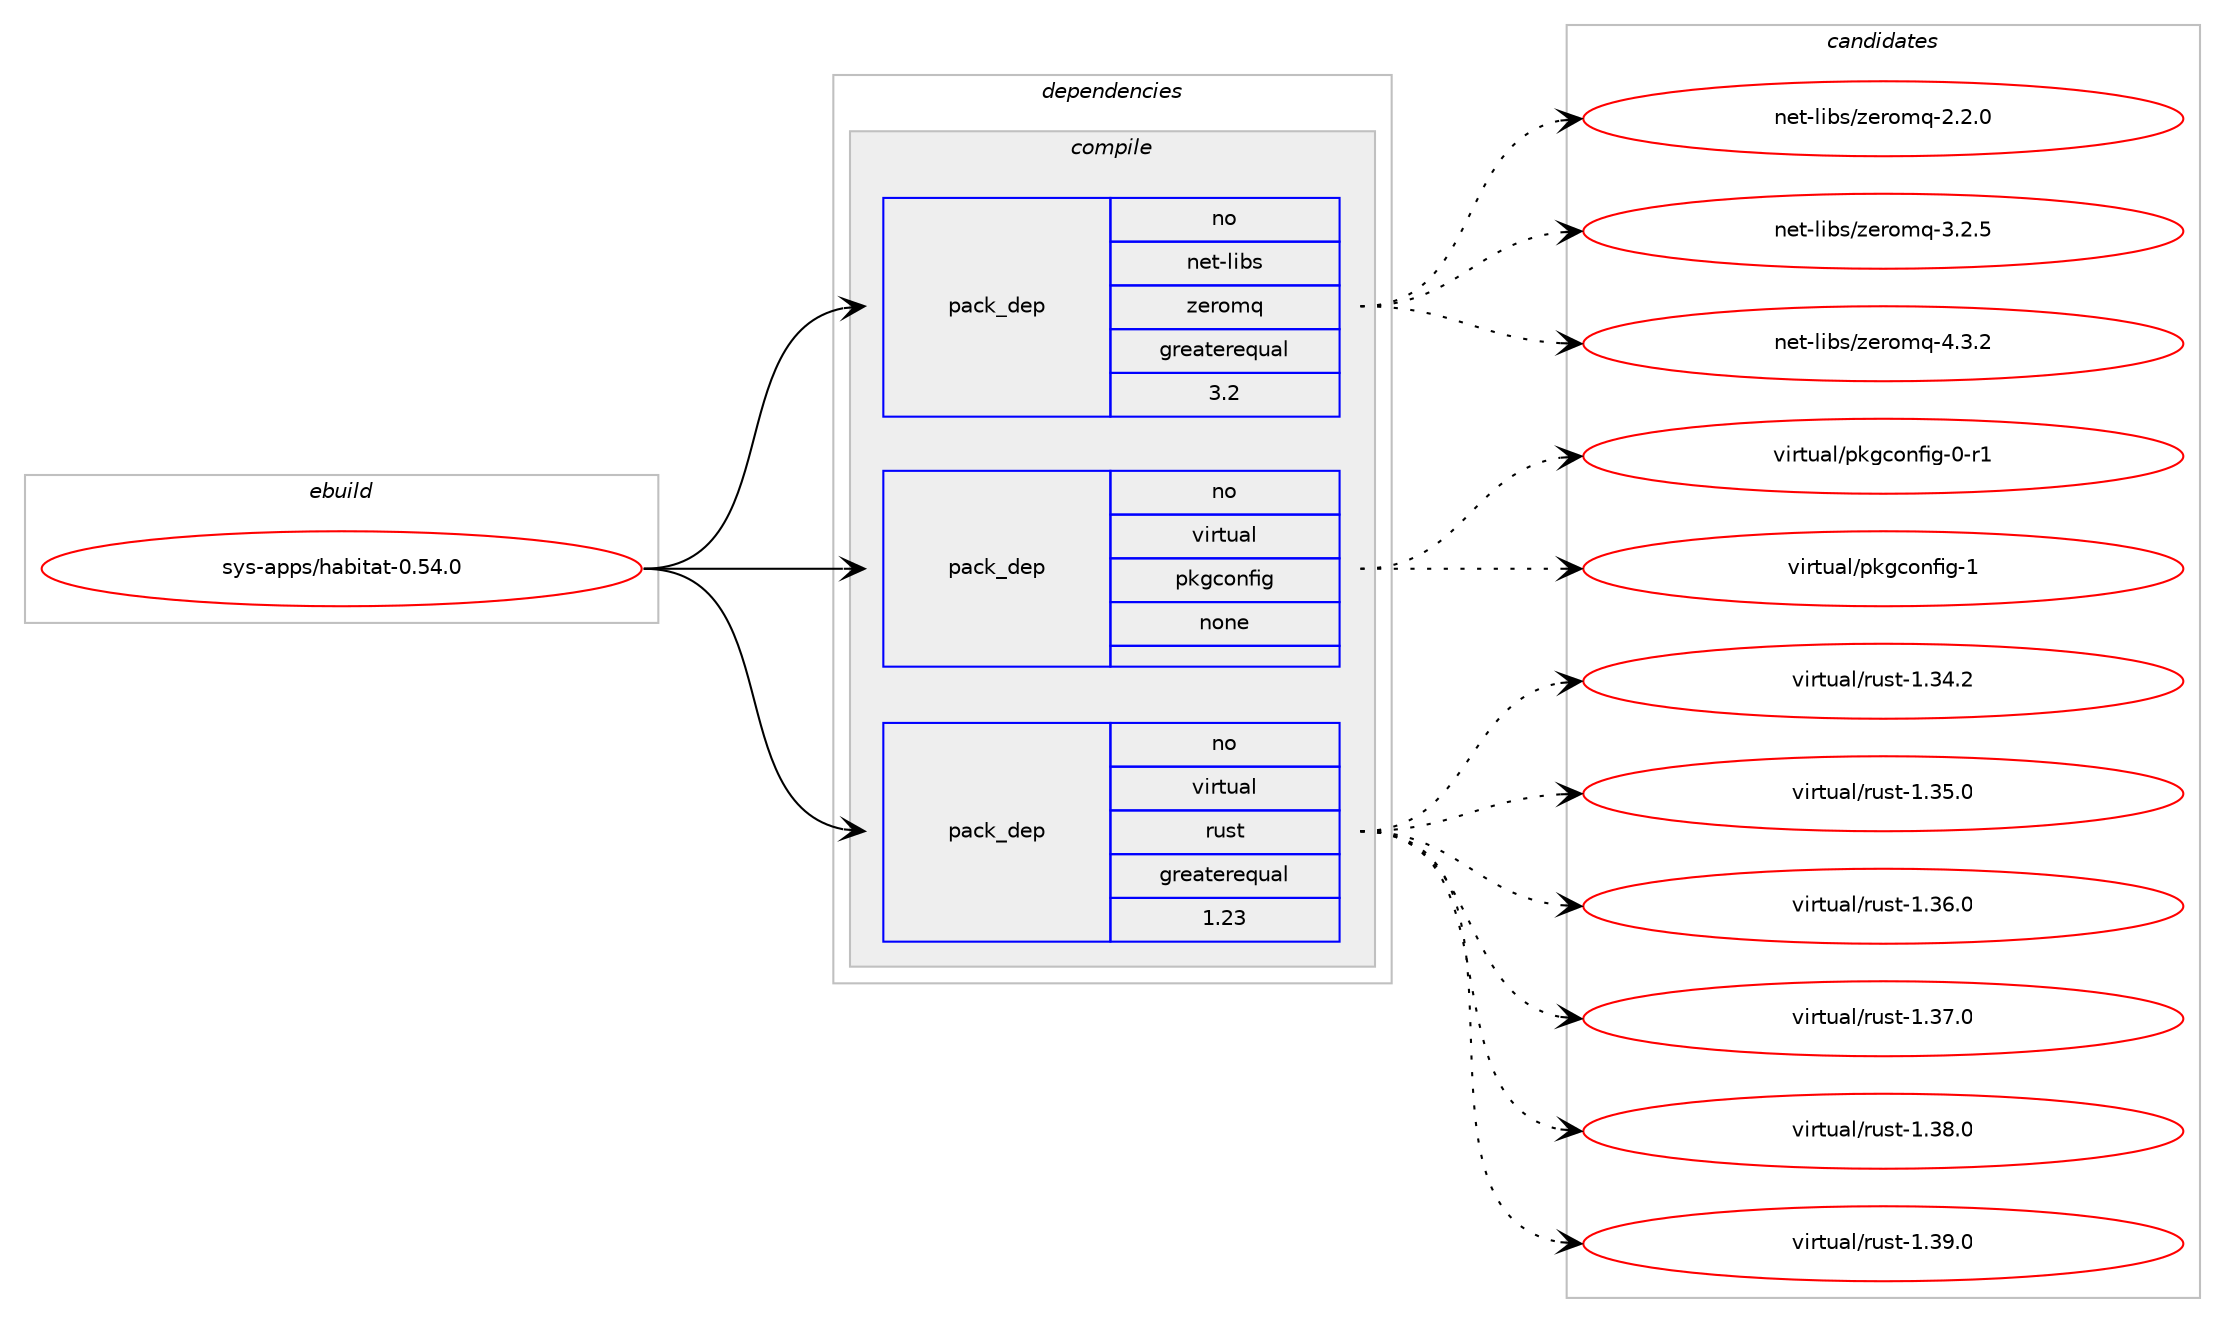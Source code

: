 digraph prolog {

# *************
# Graph options
# *************

newrank=true;
concentrate=true;
compound=true;
graph [rankdir=LR,fontname=Helvetica,fontsize=10,ranksep=1.5];#, ranksep=2.5, nodesep=0.2];
edge  [arrowhead=vee];
node  [fontname=Helvetica,fontsize=10];

# **********
# The ebuild
# **********

subgraph cluster_leftcol {
color=gray;
rank=same;
label=<<i>ebuild</i>>;
id [label="sys-apps/habitat-0.54.0", color=red, width=4, href="../sys-apps/habitat-0.54.0.svg"];
}

# ****************
# The dependencies
# ****************

subgraph cluster_midcol {
color=gray;
label=<<i>dependencies</i>>;
subgraph cluster_compile {
fillcolor="#eeeeee";
style=filled;
label=<<i>compile</i>>;
subgraph pack649267 {
dependency875414 [label=<<TABLE BORDER="0" CELLBORDER="1" CELLSPACING="0" CELLPADDING="4" WIDTH="220"><TR><TD ROWSPAN="6" CELLPADDING="30">pack_dep</TD></TR><TR><TD WIDTH="110">no</TD></TR><TR><TD>net-libs</TD></TR><TR><TD>zeromq</TD></TR><TR><TD>greaterequal</TD></TR><TR><TD>3.2</TD></TR></TABLE>>, shape=none, color=blue];
}
id:e -> dependency875414:w [weight=20,style="solid",arrowhead="vee"];
subgraph pack649268 {
dependency875415 [label=<<TABLE BORDER="0" CELLBORDER="1" CELLSPACING="0" CELLPADDING="4" WIDTH="220"><TR><TD ROWSPAN="6" CELLPADDING="30">pack_dep</TD></TR><TR><TD WIDTH="110">no</TD></TR><TR><TD>virtual</TD></TR><TR><TD>pkgconfig</TD></TR><TR><TD>none</TD></TR><TR><TD></TD></TR></TABLE>>, shape=none, color=blue];
}
id:e -> dependency875415:w [weight=20,style="solid",arrowhead="vee"];
subgraph pack649269 {
dependency875416 [label=<<TABLE BORDER="0" CELLBORDER="1" CELLSPACING="0" CELLPADDING="4" WIDTH="220"><TR><TD ROWSPAN="6" CELLPADDING="30">pack_dep</TD></TR><TR><TD WIDTH="110">no</TD></TR><TR><TD>virtual</TD></TR><TR><TD>rust</TD></TR><TR><TD>greaterequal</TD></TR><TR><TD>1.23</TD></TR></TABLE>>, shape=none, color=blue];
}
id:e -> dependency875416:w [weight=20,style="solid",arrowhead="vee"];
}
subgraph cluster_compileandrun {
fillcolor="#eeeeee";
style=filled;
label=<<i>compile and run</i>>;
}
subgraph cluster_run {
fillcolor="#eeeeee";
style=filled;
label=<<i>run</i>>;
}
}

# **************
# The candidates
# **************

subgraph cluster_choices {
rank=same;
color=gray;
label=<<i>candidates</i>>;

subgraph choice649267 {
color=black;
nodesep=1;
choice110101116451081059811547122101114111109113455046504648 [label="net-libs/zeromq-2.2.0", color=red, width=4,href="../net-libs/zeromq-2.2.0.svg"];
choice110101116451081059811547122101114111109113455146504653 [label="net-libs/zeromq-3.2.5", color=red, width=4,href="../net-libs/zeromq-3.2.5.svg"];
choice110101116451081059811547122101114111109113455246514650 [label="net-libs/zeromq-4.3.2", color=red, width=4,href="../net-libs/zeromq-4.3.2.svg"];
dependency875414:e -> choice110101116451081059811547122101114111109113455046504648:w [style=dotted,weight="100"];
dependency875414:e -> choice110101116451081059811547122101114111109113455146504653:w [style=dotted,weight="100"];
dependency875414:e -> choice110101116451081059811547122101114111109113455246514650:w [style=dotted,weight="100"];
}
subgraph choice649268 {
color=black;
nodesep=1;
choice11810511411611797108471121071039911111010210510345484511449 [label="virtual/pkgconfig-0-r1", color=red, width=4,href="../virtual/pkgconfig-0-r1.svg"];
choice1181051141161179710847112107103991111101021051034549 [label="virtual/pkgconfig-1", color=red, width=4,href="../virtual/pkgconfig-1.svg"];
dependency875415:e -> choice11810511411611797108471121071039911111010210510345484511449:w [style=dotted,weight="100"];
dependency875415:e -> choice1181051141161179710847112107103991111101021051034549:w [style=dotted,weight="100"];
}
subgraph choice649269 {
color=black;
nodesep=1;
choice118105114116117971084711411711511645494651524650 [label="virtual/rust-1.34.2", color=red, width=4,href="../virtual/rust-1.34.2.svg"];
choice118105114116117971084711411711511645494651534648 [label="virtual/rust-1.35.0", color=red, width=4,href="../virtual/rust-1.35.0.svg"];
choice118105114116117971084711411711511645494651544648 [label="virtual/rust-1.36.0", color=red, width=4,href="../virtual/rust-1.36.0.svg"];
choice118105114116117971084711411711511645494651554648 [label="virtual/rust-1.37.0", color=red, width=4,href="../virtual/rust-1.37.0.svg"];
choice118105114116117971084711411711511645494651564648 [label="virtual/rust-1.38.0", color=red, width=4,href="../virtual/rust-1.38.0.svg"];
choice118105114116117971084711411711511645494651574648 [label="virtual/rust-1.39.0", color=red, width=4,href="../virtual/rust-1.39.0.svg"];
dependency875416:e -> choice118105114116117971084711411711511645494651524650:w [style=dotted,weight="100"];
dependency875416:e -> choice118105114116117971084711411711511645494651534648:w [style=dotted,weight="100"];
dependency875416:e -> choice118105114116117971084711411711511645494651544648:w [style=dotted,weight="100"];
dependency875416:e -> choice118105114116117971084711411711511645494651554648:w [style=dotted,weight="100"];
dependency875416:e -> choice118105114116117971084711411711511645494651564648:w [style=dotted,weight="100"];
dependency875416:e -> choice118105114116117971084711411711511645494651574648:w [style=dotted,weight="100"];
}
}

}
